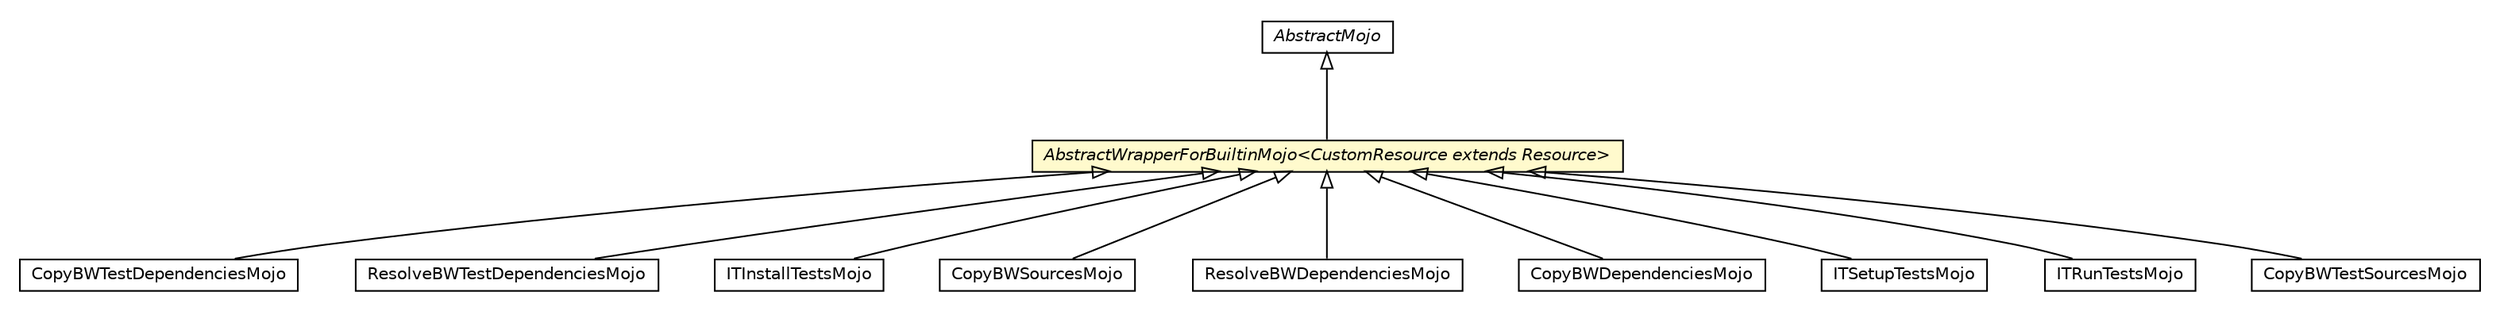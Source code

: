#!/usr/local/bin/dot
#
# Class diagram 
# Generated by UMLGraph version R5_6-24-gf6e263 (http://www.umlgraph.org/)
#

digraph G {
	edge [fontname="Helvetica",fontsize=10,labelfontname="Helvetica",labelfontsize=10];
	node [fontname="Helvetica",fontsize=10,shape=plaintext];
	nodesep=0.25;
	ranksep=0.5;
	// fr.fastconnect.factory.tibco.bw.maven.builtin.CopyBWTestDependenciesMojo
	c1270 [label=<<table title="fr.fastconnect.factory.tibco.bw.maven.builtin.CopyBWTestDependenciesMojo" border="0" cellborder="1" cellspacing="0" cellpadding="2" port="p" href="./CopyBWTestDependenciesMojo.html">
		<tr><td><table border="0" cellspacing="0" cellpadding="1">
<tr><td align="center" balign="center"> CopyBWTestDependenciesMojo </td></tr>
		</table></td></tr>
		</table>>, URL="./CopyBWTestDependenciesMojo.html", fontname="Helvetica", fontcolor="black", fontsize=10.0];
	// fr.fastconnect.factory.tibco.bw.maven.builtin.ResolveBWTestDependenciesMojo
	c1271 [label=<<table title="fr.fastconnect.factory.tibco.bw.maven.builtin.ResolveBWTestDependenciesMojo" border="0" cellborder="1" cellspacing="0" cellpadding="2" port="p" href="./ResolveBWTestDependenciesMojo.html">
		<tr><td><table border="0" cellspacing="0" cellpadding="1">
<tr><td align="center" balign="center"> ResolveBWTestDependenciesMojo </td></tr>
		</table></td></tr>
		</table>>, URL="./ResolveBWTestDependenciesMojo.html", fontname="Helvetica", fontcolor="black", fontsize=10.0];
	// fr.fastconnect.factory.tibco.bw.maven.builtin.AbstractWrapperForBuiltinMojo<CustomResource extends org.apache.maven.model.Resource>
	c1272 [label=<<table title="fr.fastconnect.factory.tibco.bw.maven.builtin.AbstractWrapperForBuiltinMojo" border="0" cellborder="1" cellspacing="0" cellpadding="2" port="p" bgcolor="lemonChiffon" href="./AbstractWrapperForBuiltinMojo.html">
		<tr><td><table border="0" cellspacing="0" cellpadding="1">
<tr><td align="center" balign="center"><font face="Helvetica-Oblique"> AbstractWrapperForBuiltinMojo&lt;CustomResource extends Resource&gt; </font></td></tr>
		</table></td></tr>
		</table>>, URL="./AbstractWrapperForBuiltinMojo.html", fontname="Helvetica", fontcolor="black", fontsize=10.0];
	// fr.fastconnect.factory.tibco.bw.maven.builtin.ITInstallTestsMojo
	c1273 [label=<<table title="fr.fastconnect.factory.tibco.bw.maven.builtin.ITInstallTestsMojo" border="0" cellborder="1" cellspacing="0" cellpadding="2" port="p" href="./ITInstallTestsMojo.html">
		<tr><td><table border="0" cellspacing="0" cellpadding="1">
<tr><td align="center" balign="center"> ITInstallTestsMojo </td></tr>
		</table></td></tr>
		</table>>, URL="./ITInstallTestsMojo.html", fontname="Helvetica", fontcolor="black", fontsize=10.0];
	// fr.fastconnect.factory.tibco.bw.maven.builtin.CopyBWSourcesMojo
	c1274 [label=<<table title="fr.fastconnect.factory.tibco.bw.maven.builtin.CopyBWSourcesMojo" border="0" cellborder="1" cellspacing="0" cellpadding="2" port="p" href="./CopyBWSourcesMojo.html">
		<tr><td><table border="0" cellspacing="0" cellpadding="1">
<tr><td align="center" balign="center"> CopyBWSourcesMojo </td></tr>
		</table></td></tr>
		</table>>, URL="./CopyBWSourcesMojo.html", fontname="Helvetica", fontcolor="black", fontsize=10.0];
	// fr.fastconnect.factory.tibco.bw.maven.builtin.ResolveBWDependenciesMojo
	c1275 [label=<<table title="fr.fastconnect.factory.tibco.bw.maven.builtin.ResolveBWDependenciesMojo" border="0" cellborder="1" cellspacing="0" cellpadding="2" port="p" href="./ResolveBWDependenciesMojo.html">
		<tr><td><table border="0" cellspacing="0" cellpadding="1">
<tr><td align="center" balign="center"> ResolveBWDependenciesMojo </td></tr>
		</table></td></tr>
		</table>>, URL="./ResolveBWDependenciesMojo.html", fontname="Helvetica", fontcolor="black", fontsize=10.0];
	// fr.fastconnect.factory.tibco.bw.maven.builtin.CopyBWDependenciesMojo
	c1276 [label=<<table title="fr.fastconnect.factory.tibco.bw.maven.builtin.CopyBWDependenciesMojo" border="0" cellborder="1" cellspacing="0" cellpadding="2" port="p" href="./CopyBWDependenciesMojo.html">
		<tr><td><table border="0" cellspacing="0" cellpadding="1">
<tr><td align="center" balign="center"> CopyBWDependenciesMojo </td></tr>
		</table></td></tr>
		</table>>, URL="./CopyBWDependenciesMojo.html", fontname="Helvetica", fontcolor="black", fontsize=10.0];
	// fr.fastconnect.factory.tibco.bw.maven.builtin.ITSetupTestsMojo
	c1277 [label=<<table title="fr.fastconnect.factory.tibco.bw.maven.builtin.ITSetupTestsMojo" border="0" cellborder="1" cellspacing="0" cellpadding="2" port="p" href="./ITSetupTestsMojo.html">
		<tr><td><table border="0" cellspacing="0" cellpadding="1">
<tr><td align="center" balign="center"> ITSetupTestsMojo </td></tr>
		</table></td></tr>
		</table>>, URL="./ITSetupTestsMojo.html", fontname="Helvetica", fontcolor="black", fontsize=10.0];
	// fr.fastconnect.factory.tibco.bw.maven.builtin.ITRunTestsMojo
	c1278 [label=<<table title="fr.fastconnect.factory.tibco.bw.maven.builtin.ITRunTestsMojo" border="0" cellborder="1" cellspacing="0" cellpadding="2" port="p" href="./ITRunTestsMojo.html">
		<tr><td><table border="0" cellspacing="0" cellpadding="1">
<tr><td align="center" balign="center"> ITRunTestsMojo </td></tr>
		</table></td></tr>
		</table>>, URL="./ITRunTestsMojo.html", fontname="Helvetica", fontcolor="black", fontsize=10.0];
	// fr.fastconnect.factory.tibco.bw.maven.builtin.CopyBWTestSourcesMojo
	c1279 [label=<<table title="fr.fastconnect.factory.tibco.bw.maven.builtin.CopyBWTestSourcesMojo" border="0" cellborder="1" cellspacing="0" cellpadding="2" port="p" href="./CopyBWTestSourcesMojo.html">
		<tr><td><table border="0" cellspacing="0" cellpadding="1">
<tr><td align="center" balign="center"> CopyBWTestSourcesMojo </td></tr>
		</table></td></tr>
		</table>>, URL="./CopyBWTestSourcesMojo.html", fontname="Helvetica", fontcolor="black", fontsize=10.0];
	//fr.fastconnect.factory.tibco.bw.maven.builtin.CopyBWTestDependenciesMojo extends fr.fastconnect.factory.tibco.bw.maven.builtin.AbstractWrapperForBuiltinMojo<org.apache.maven.model.Resource>
	c1272:p -> c1270:p [dir=back,arrowtail=empty];
	//fr.fastconnect.factory.tibco.bw.maven.builtin.ResolveBWTestDependenciesMojo extends fr.fastconnect.factory.tibco.bw.maven.builtin.AbstractWrapperForBuiltinMojo<org.apache.maven.model.Resource>
	c1272:p -> c1271:p [dir=back,arrowtail=empty];
	//fr.fastconnect.factory.tibco.bw.maven.builtin.AbstractWrapperForBuiltinMojo<CustomResource extends org.apache.maven.model.Resource> extends org.apache.maven.plugin.AbstractMojo
	c1288:p -> c1272:p [dir=back,arrowtail=empty];
	//fr.fastconnect.factory.tibco.bw.maven.builtin.ITInstallTestsMojo extends fr.fastconnect.factory.tibco.bw.maven.builtin.AbstractWrapperForBuiltinMojo<org.apache.maven.model.Resource>
	c1272:p -> c1273:p [dir=back,arrowtail=empty];
	//fr.fastconnect.factory.tibco.bw.maven.builtin.CopyBWSourcesMojo extends fr.fastconnect.factory.tibco.bw.maven.builtin.AbstractWrapperForBuiltinMojo<org.apache.maven.model.Resource>
	c1272:p -> c1274:p [dir=back,arrowtail=empty];
	//fr.fastconnect.factory.tibco.bw.maven.builtin.ResolveBWDependenciesMojo extends fr.fastconnect.factory.tibco.bw.maven.builtin.AbstractWrapperForBuiltinMojo<org.apache.maven.model.Resource>
	c1272:p -> c1275:p [dir=back,arrowtail=empty];
	//fr.fastconnect.factory.tibco.bw.maven.builtin.CopyBWDependenciesMojo extends fr.fastconnect.factory.tibco.bw.maven.builtin.AbstractWrapperForBuiltinMojo<org.apache.maven.model.Resource>
	c1272:p -> c1276:p [dir=back,arrowtail=empty];
	//fr.fastconnect.factory.tibco.bw.maven.builtin.ITSetupTestsMojo extends fr.fastconnect.factory.tibco.bw.maven.builtin.AbstractWrapperForBuiltinMojo<org.apache.maven.model.Resource>
	c1272:p -> c1277:p [dir=back,arrowtail=empty];
	//fr.fastconnect.factory.tibco.bw.maven.builtin.ITRunTestsMojo extends fr.fastconnect.factory.tibco.bw.maven.builtin.AbstractWrapperForBuiltinMojo<org.apache.maven.model.Resource>
	c1272:p -> c1278:p [dir=back,arrowtail=empty];
	//fr.fastconnect.factory.tibco.bw.maven.builtin.CopyBWTestSourcesMojo extends fr.fastconnect.factory.tibco.bw.maven.builtin.AbstractWrapperForBuiltinMojo<org.apache.maven.model.Resource>
	c1272:p -> c1279:p [dir=back,arrowtail=empty];
	// org.apache.maven.plugin.AbstractMojo
	c1288 [label=<<table title="org.apache.maven.plugin.AbstractMojo" border="0" cellborder="1" cellspacing="0" cellpadding="2" port="p" href="http://java.sun.com/j2se/1.4.2/docs/api/org/apache/maven/plugin/AbstractMojo.html">
		<tr><td><table border="0" cellspacing="0" cellpadding="1">
<tr><td align="center" balign="center"><font face="Helvetica-Oblique"> AbstractMojo </font></td></tr>
		</table></td></tr>
		</table>>, URL="http://java.sun.com/j2se/1.4.2/docs/api/org/apache/maven/plugin/AbstractMojo.html", fontname="Helvetica", fontcolor="black", fontsize=10.0];
}

